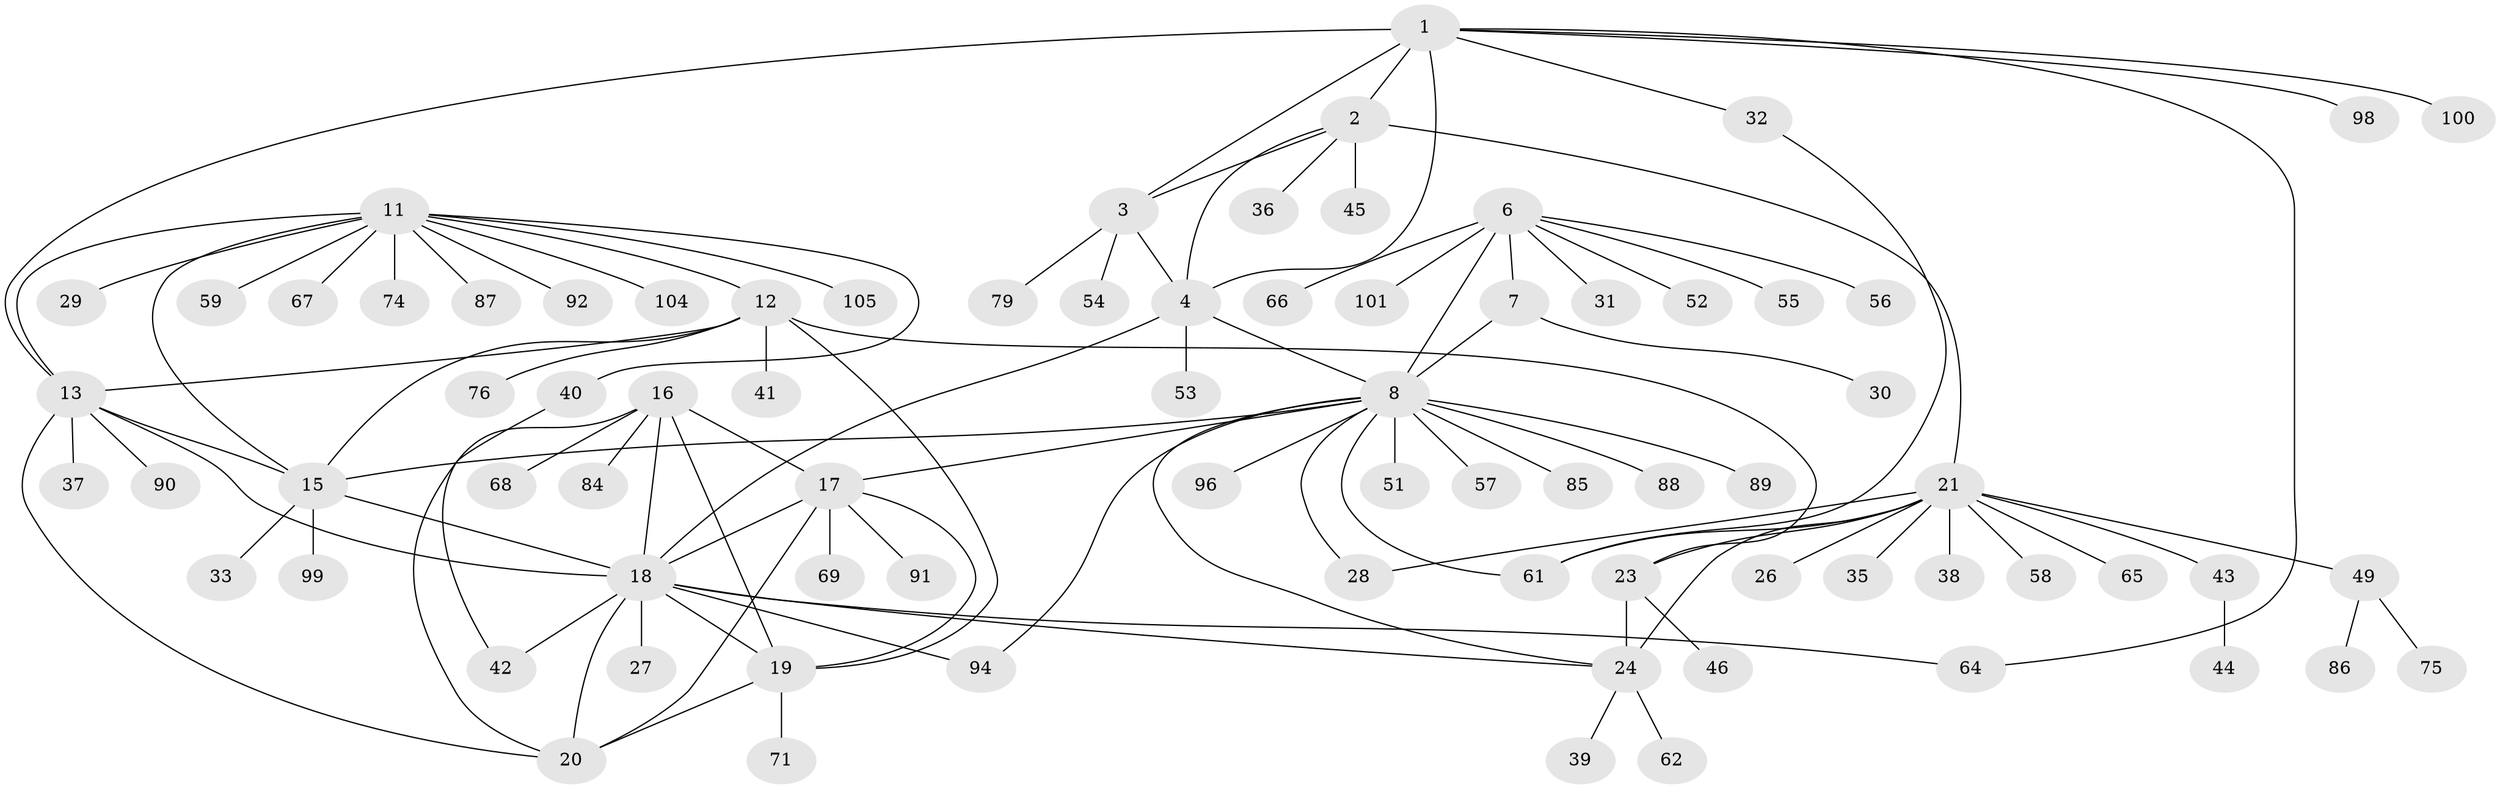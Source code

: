 // Generated by graph-tools (version 1.1) at 2025/24/03/03/25 07:24:13]
// undirected, 79 vertices, 107 edges
graph export_dot {
graph [start="1"]
  node [color=gray90,style=filled];
  1 [super="+5"];
  2;
  3 [super="+81"];
  4 [super="+70"];
  6 [super="+10"];
  7;
  8 [super="+9"];
  11 [super="+14"];
  12 [super="+63"];
  13 [super="+50"];
  15 [super="+103"];
  16 [super="+34"];
  17 [super="+78"];
  18 [super="+80"];
  19 [super="+72"];
  20 [super="+97"];
  21 [super="+22"];
  23 [super="+48"];
  24 [super="+25"];
  26;
  27;
  28 [super="+83"];
  29;
  30;
  31;
  32;
  33 [super="+47"];
  35;
  36 [super="+77"];
  37;
  38;
  39;
  40 [super="+60"];
  41;
  42;
  43 [super="+102"];
  44;
  45;
  46;
  49 [super="+73"];
  51;
  52;
  53;
  54;
  55;
  56;
  57;
  58;
  59;
  61 [super="+82"];
  62;
  64;
  65;
  66;
  67;
  68;
  69;
  71;
  74;
  75 [super="+93"];
  76;
  79;
  84;
  85;
  86 [super="+95"];
  87;
  88;
  89;
  90;
  91;
  92;
  94;
  96;
  98;
  99;
  100;
  101;
  104;
  105;
  1 -- 2 [weight=2];
  1 -- 3 [weight=2];
  1 -- 4 [weight=2];
  1 -- 32;
  1 -- 98;
  1 -- 64;
  1 -- 100;
  1 -- 13;
  2 -- 3;
  2 -- 4;
  2 -- 21;
  2 -- 36;
  2 -- 45;
  3 -- 4;
  3 -- 54;
  3 -- 79;
  4 -- 8 [weight=2];
  4 -- 18;
  4 -- 53;
  6 -- 7 [weight=2];
  6 -- 8 [weight=4];
  6 -- 52;
  6 -- 55;
  6 -- 56;
  6 -- 66;
  6 -- 101;
  6 -- 31;
  7 -- 8 [weight=2];
  7 -- 30;
  8 -- 15 [weight=2];
  8 -- 28;
  8 -- 61;
  8 -- 88;
  8 -- 96;
  8 -- 17;
  8 -- 51;
  8 -- 85;
  8 -- 94;
  8 -- 89;
  8 -- 57;
  8 -- 24;
  11 -- 12 [weight=2];
  11 -- 13 [weight=2];
  11 -- 15 [weight=2];
  11 -- 29;
  11 -- 40;
  11 -- 59;
  11 -- 67;
  11 -- 104;
  11 -- 105;
  11 -- 74;
  11 -- 87;
  11 -- 92;
  12 -- 13;
  12 -- 15;
  12 -- 23;
  12 -- 41;
  12 -- 76;
  12 -- 19;
  13 -- 15;
  13 -- 18;
  13 -- 37;
  13 -- 90;
  13 -- 20;
  15 -- 33;
  15 -- 99;
  15 -- 18;
  16 -- 17;
  16 -- 18;
  16 -- 19;
  16 -- 20;
  16 -- 68;
  16 -- 84;
  17 -- 18;
  17 -- 19;
  17 -- 20;
  17 -- 69;
  17 -- 91;
  18 -- 19;
  18 -- 20;
  18 -- 27;
  18 -- 42;
  18 -- 64;
  18 -- 94;
  18 -- 24;
  19 -- 20;
  19 -- 71;
  21 -- 23 [weight=2];
  21 -- 24 [weight=4];
  21 -- 26;
  21 -- 28;
  21 -- 38;
  21 -- 43;
  21 -- 58;
  21 -- 61;
  21 -- 65;
  21 -- 49;
  21 -- 35;
  23 -- 24 [weight=2];
  23 -- 46;
  24 -- 39;
  24 -- 62;
  32 -- 61;
  40 -- 42;
  43 -- 44;
  49 -- 75;
  49 -- 86;
}

